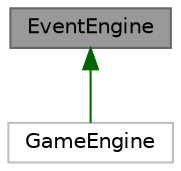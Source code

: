 digraph "EventEngine"
{
 // LATEX_PDF_SIZE
  bgcolor="transparent";
  edge [fontname=Helvetica,fontsize=10,labelfontname=Helvetica,labelfontsize=10];
  node [fontname=Helvetica,fontsize=10,shape=box,height=0.2,width=0.4];
  Node1 [label="EventEngine",height=0.2,width=0.4,color="gray40", fillcolor="grey60", style="filled", fontcolor="black",tooltip="EventEngine class: EventEngine is a class that represents the event engine of the game."];
  Node1 -> Node2 [dir="back",color="darkgreen",style="solid"];
  Node2 [label="GameEngine",height=0.2,width=0.4,color="grey75", fillcolor="white", style="filled",URL="$df/d8d/classGameEngine.html",tooltip=" "];
}
